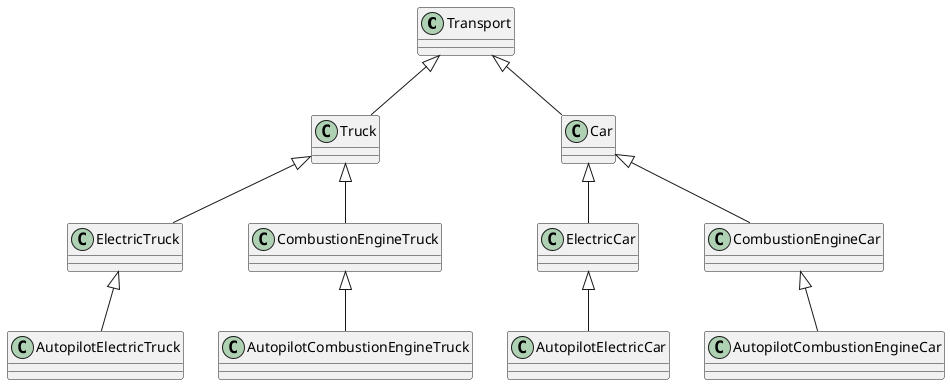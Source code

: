 @startuml Inheritance
skinparam ClassAttributeIconSize 0

class Transport

class Truck extends Transport
class Car extends Transport

class ElectricTruck extends Truck
class CombustionEngineTruck extends Truck

class ElectricCar extends Car
class CombustionEngineCar extends Car

class AutopilotElectricTruck extends ElectricTruck
class AutopilotCombustionEngineTruck extends CombustionEngineTruck

class AutopilotElectricCar extends ElectricCar
class AutopilotCombustionEngineCar extends CombustionEngineCar
@enduml